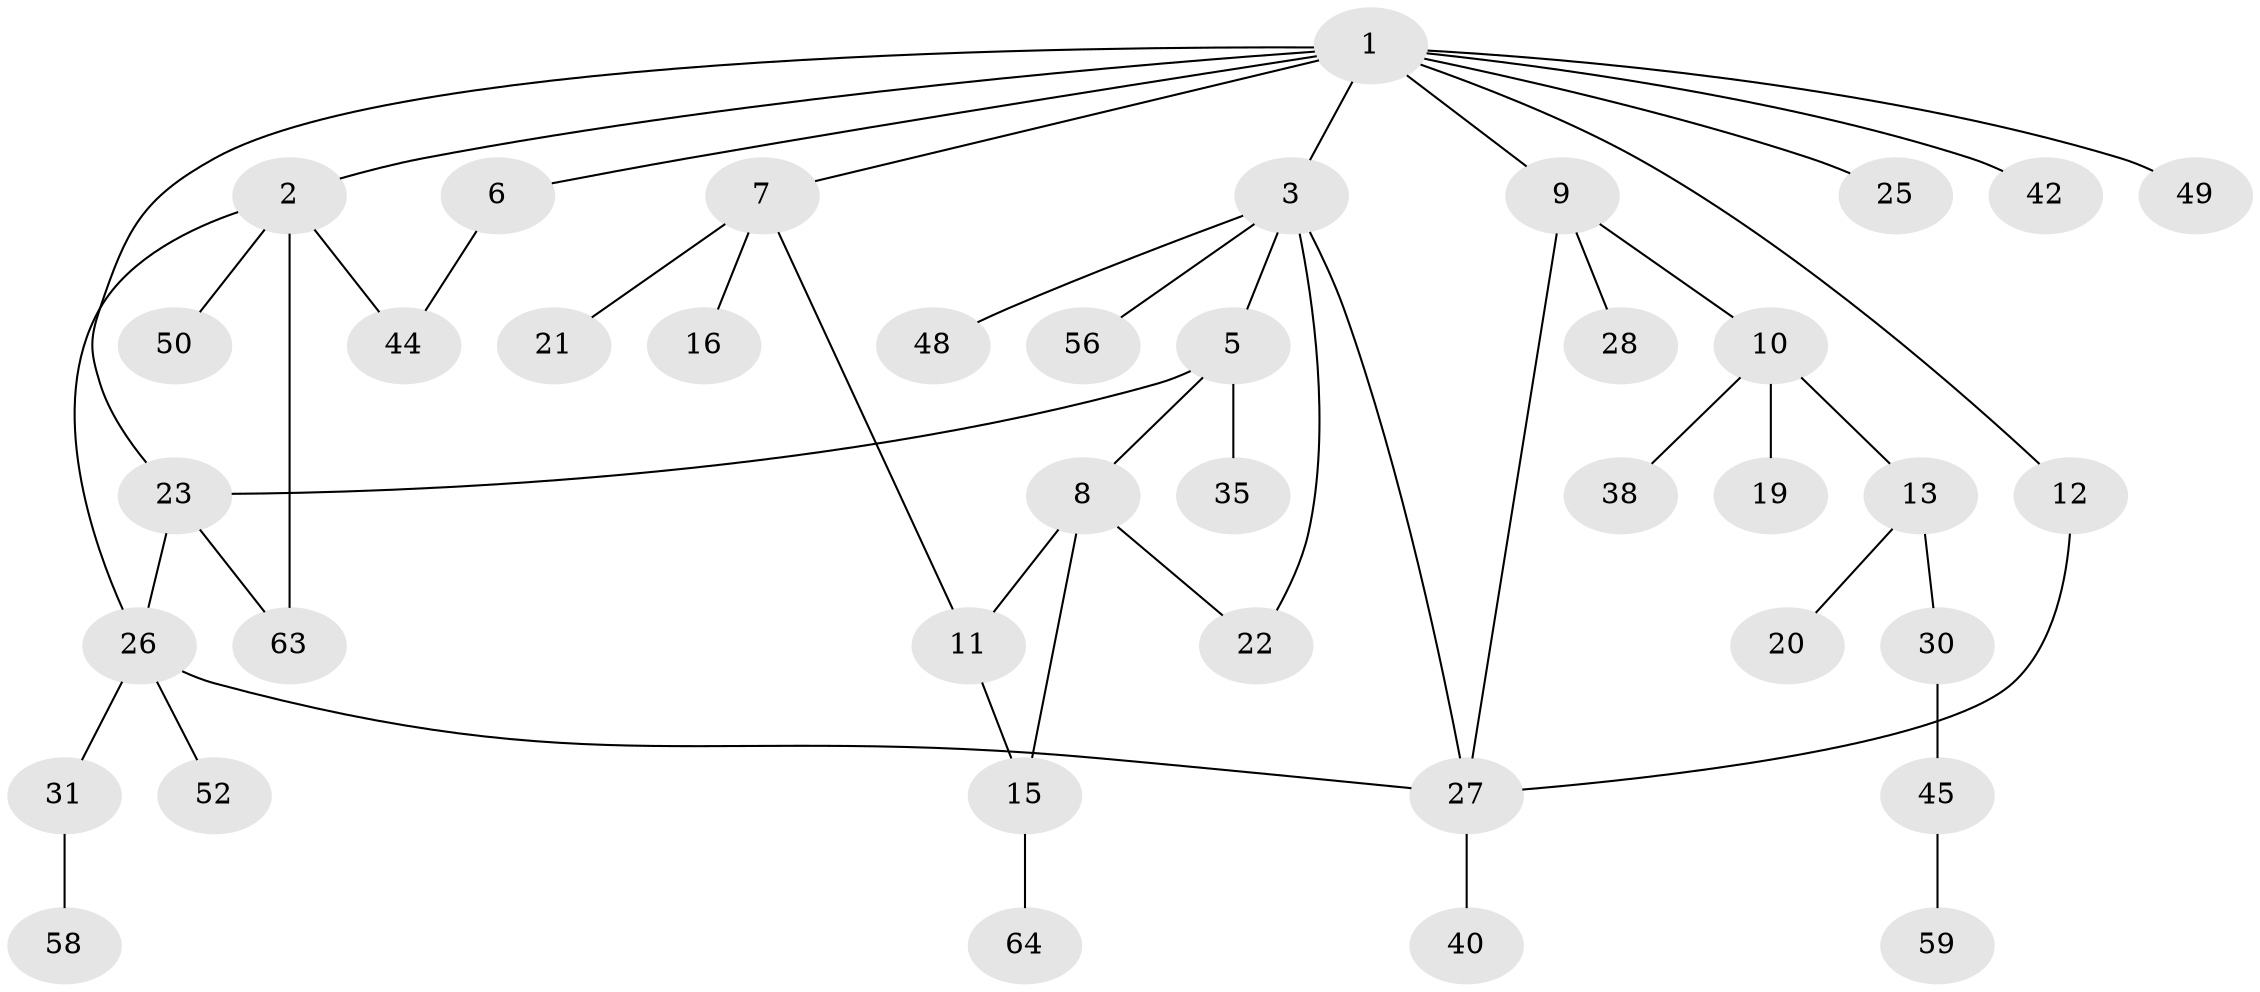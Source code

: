 // original degree distribution, {7: 0.015625, 5: 0.109375, 6: 0.015625, 3: 0.140625, 4: 0.046875, 2: 0.25, 1: 0.421875}
// Generated by graph-tools (version 1.1) at 2025/10/02/27/25 16:10:54]
// undirected, 40 vertices, 49 edges
graph export_dot {
graph [start="1"]
  node [color=gray90,style=filled];
  1 [super="+4"];
  2 [super="+18"];
  3 [super="+24"];
  5 [super="+34"];
  6 [super="+61"];
  7 [super="+41"];
  8 [super="+33"];
  9 [super="+62"];
  10 [super="+17"];
  11 [super="+14"];
  12 [super="+57"];
  13 [super="+43"];
  15 [super="+55"];
  16 [super="+46"];
  19;
  20;
  21;
  22 [super="+29"];
  23 [super="+37"];
  25 [super="+32"];
  26 [super="+47"];
  27 [super="+36"];
  28 [super="+53"];
  30;
  31 [super="+39"];
  35;
  38 [super="+60"];
  40;
  42;
  44;
  45 [super="+54"];
  48;
  49;
  50 [super="+51"];
  52;
  56;
  58;
  59;
  63;
  64;
  1 -- 2;
  1 -- 3;
  1 -- 6;
  1 -- 9;
  1 -- 12;
  1 -- 42;
  1 -- 49;
  1 -- 7;
  1 -- 25;
  1 -- 23;
  2 -- 26;
  2 -- 50;
  2 -- 44;
  2 -- 63;
  3 -- 5;
  3 -- 22;
  3 -- 56;
  3 -- 48;
  3 -- 27;
  5 -- 8;
  5 -- 23;
  5 -- 35;
  6 -- 44;
  7 -- 11;
  7 -- 16;
  7 -- 21;
  8 -- 11;
  8 -- 15;
  8 -- 22;
  9 -- 10;
  9 -- 28;
  9 -- 27;
  10 -- 13;
  10 -- 19;
  10 -- 38;
  11 -- 15;
  12 -- 27;
  13 -- 20;
  13 -- 30;
  15 -- 64;
  23 -- 63;
  23 -- 26;
  26 -- 27;
  26 -- 31;
  26 -- 52;
  27 -- 40;
  30 -- 45;
  31 -- 58;
  45 -- 59;
}

